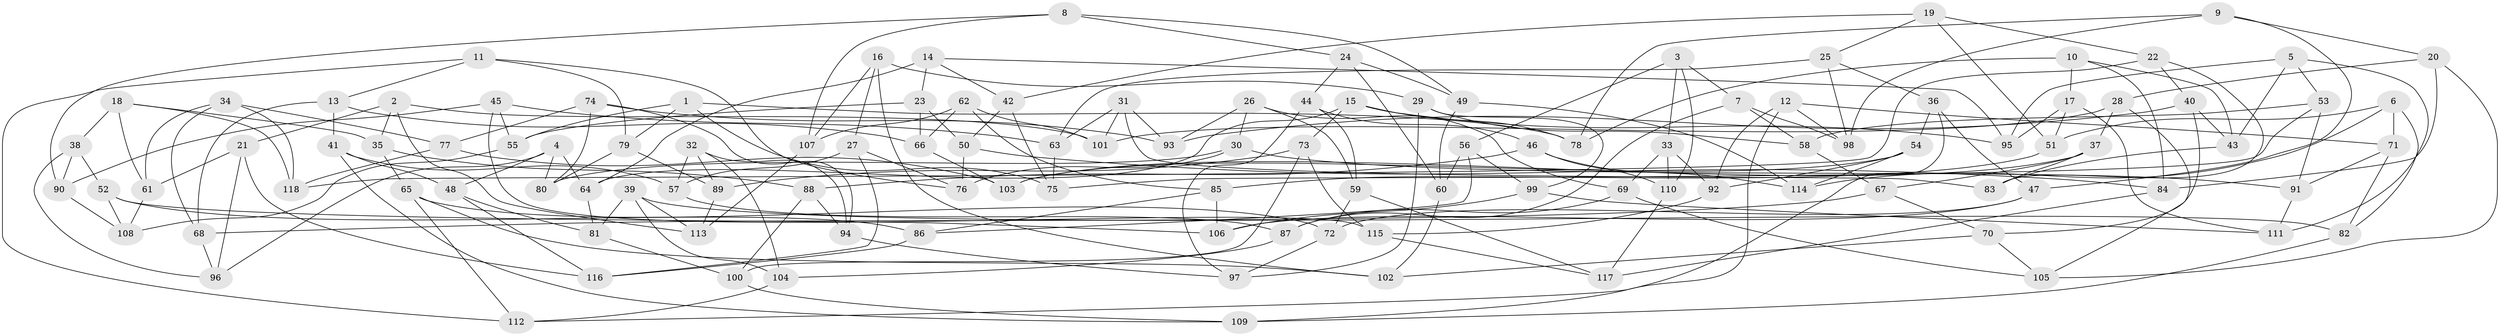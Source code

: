 // Generated by graph-tools (version 1.1) at 2025/50/03/09/25 03:50:50]
// undirected, 118 vertices, 236 edges
graph export_dot {
graph [start="1"]
  node [color=gray90,style=filled];
  1;
  2;
  3;
  4;
  5;
  6;
  7;
  8;
  9;
  10;
  11;
  12;
  13;
  14;
  15;
  16;
  17;
  18;
  19;
  20;
  21;
  22;
  23;
  24;
  25;
  26;
  27;
  28;
  29;
  30;
  31;
  32;
  33;
  34;
  35;
  36;
  37;
  38;
  39;
  40;
  41;
  42;
  43;
  44;
  45;
  46;
  47;
  48;
  49;
  50;
  51;
  52;
  53;
  54;
  55;
  56;
  57;
  58;
  59;
  60;
  61;
  62;
  63;
  64;
  65;
  66;
  67;
  68;
  69;
  70;
  71;
  72;
  73;
  74;
  75;
  76;
  77;
  78;
  79;
  80;
  81;
  82;
  83;
  84;
  85;
  86;
  87;
  88;
  89;
  90;
  91;
  92;
  93;
  94;
  95;
  96;
  97;
  98;
  99;
  100;
  101;
  102;
  103;
  104;
  105;
  106;
  107;
  108;
  109;
  110;
  111;
  112;
  113;
  114;
  115;
  116;
  117;
  118;
  1 -- 55;
  1 -- 75;
  1 -- 78;
  1 -- 79;
  2 -- 21;
  2 -- 113;
  2 -- 101;
  2 -- 35;
  3 -- 33;
  3 -- 110;
  3 -- 56;
  3 -- 7;
  4 -- 64;
  4 -- 80;
  4 -- 48;
  4 -- 96;
  5 -- 95;
  5 -- 53;
  5 -- 111;
  5 -- 43;
  6 -- 114;
  6 -- 51;
  6 -- 82;
  6 -- 71;
  7 -- 87;
  7 -- 58;
  7 -- 98;
  8 -- 90;
  8 -- 49;
  8 -- 107;
  8 -- 24;
  9 -- 20;
  9 -- 47;
  9 -- 98;
  9 -- 78;
  10 -- 78;
  10 -- 17;
  10 -- 84;
  10 -- 43;
  11 -- 79;
  11 -- 13;
  11 -- 76;
  11 -- 112;
  12 -- 71;
  12 -- 109;
  12 -- 92;
  12 -- 98;
  13 -- 41;
  13 -- 68;
  13 -- 66;
  14 -- 64;
  14 -- 42;
  14 -- 23;
  14 -- 95;
  15 -- 73;
  15 -- 95;
  15 -- 78;
  15 -- 64;
  16 -- 27;
  16 -- 29;
  16 -- 107;
  16 -- 102;
  17 -- 51;
  17 -- 111;
  17 -- 95;
  18 -- 35;
  18 -- 118;
  18 -- 61;
  18 -- 38;
  19 -- 42;
  19 -- 51;
  19 -- 22;
  19 -- 25;
  20 -- 105;
  20 -- 28;
  20 -- 84;
  21 -- 116;
  21 -- 61;
  21 -- 96;
  22 -- 83;
  22 -- 40;
  22 -- 118;
  23 -- 50;
  23 -- 55;
  23 -- 66;
  24 -- 60;
  24 -- 49;
  24 -- 44;
  25 -- 36;
  25 -- 98;
  25 -- 63;
  26 -- 30;
  26 -- 69;
  26 -- 93;
  26 -- 59;
  27 -- 76;
  27 -- 116;
  27 -- 57;
  28 -- 105;
  28 -- 101;
  28 -- 37;
  29 -- 99;
  29 -- 58;
  29 -- 97;
  30 -- 76;
  30 -- 91;
  30 -- 80;
  31 -- 93;
  31 -- 101;
  31 -- 83;
  31 -- 63;
  32 -- 94;
  32 -- 89;
  32 -- 104;
  32 -- 57;
  33 -- 110;
  33 -- 69;
  33 -- 92;
  34 -- 118;
  34 -- 77;
  34 -- 61;
  34 -- 68;
  35 -- 88;
  35 -- 65;
  36 -- 47;
  36 -- 112;
  36 -- 54;
  37 -- 103;
  37 -- 83;
  37 -- 67;
  38 -- 90;
  38 -- 96;
  38 -- 52;
  39 -- 113;
  39 -- 104;
  39 -- 81;
  39 -- 82;
  40 -- 70;
  40 -- 43;
  40 -- 93;
  41 -- 109;
  41 -- 57;
  41 -- 48;
  42 -- 75;
  42 -- 50;
  43 -- 83;
  44 -- 97;
  44 -- 46;
  44 -- 59;
  45 -- 63;
  45 -- 115;
  45 -- 55;
  45 -- 90;
  46 -- 114;
  46 -- 110;
  46 -- 88;
  47 -- 72;
  47 -- 106;
  48 -- 81;
  48 -- 116;
  49 -- 60;
  49 -- 114;
  50 -- 76;
  50 -- 84;
  51 -- 85;
  52 -- 86;
  52 -- 106;
  52 -- 108;
  53 -- 58;
  53 -- 91;
  53 -- 75;
  54 -- 103;
  54 -- 92;
  54 -- 114;
  55 -- 108;
  56 -- 86;
  56 -- 99;
  56 -- 60;
  57 -- 87;
  58 -- 67;
  59 -- 117;
  59 -- 72;
  60 -- 102;
  61 -- 108;
  62 -- 66;
  62 -- 101;
  62 -- 107;
  62 -- 85;
  63 -- 75;
  64 -- 81;
  65 -- 72;
  65 -- 112;
  65 -- 102;
  66 -- 103;
  67 -- 70;
  67 -- 68;
  68 -- 96;
  69 -- 105;
  69 -- 87;
  70 -- 102;
  70 -- 105;
  71 -- 82;
  71 -- 91;
  72 -- 97;
  73 -- 100;
  73 -- 115;
  73 -- 89;
  74 -- 80;
  74 -- 77;
  74 -- 94;
  74 -- 93;
  77 -- 103;
  77 -- 118;
  79 -- 80;
  79 -- 89;
  81 -- 100;
  82 -- 109;
  84 -- 117;
  85 -- 86;
  85 -- 106;
  86 -- 116;
  87 -- 104;
  88 -- 94;
  88 -- 100;
  89 -- 113;
  90 -- 108;
  91 -- 111;
  92 -- 115;
  94 -- 97;
  99 -- 111;
  99 -- 106;
  100 -- 109;
  104 -- 112;
  107 -- 113;
  110 -- 117;
  115 -- 117;
}
